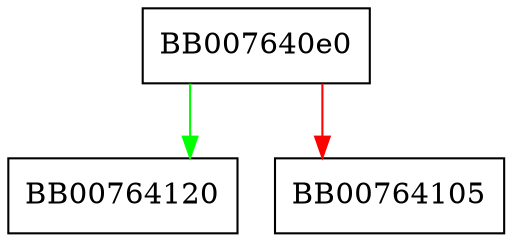 digraph aesni_cbc_hmac_sha1_ctrl {
  node [shape="box"];
  graph [splines=ortho];
  BB007640e0 -> BB00764120 [color="green"];
  BB007640e0 -> BB00764105 [color="red"];
}
